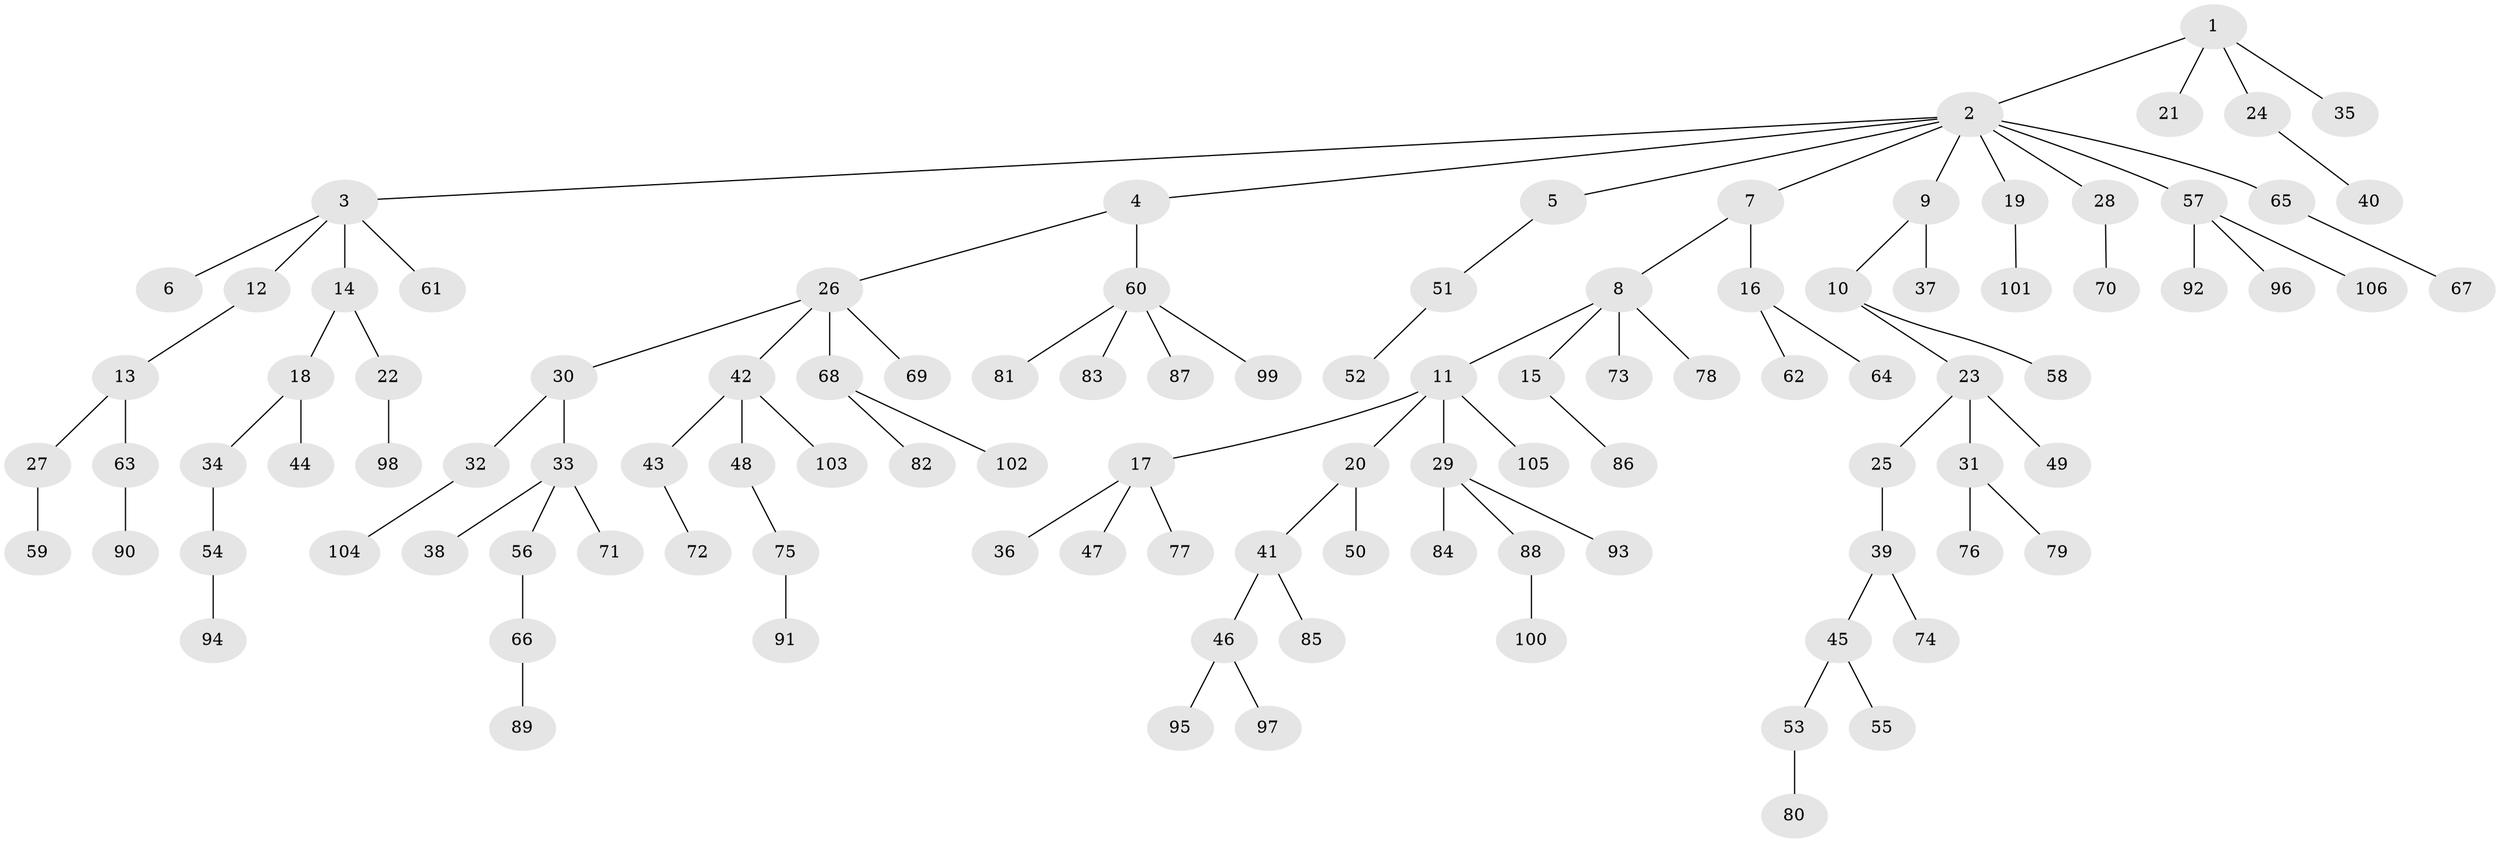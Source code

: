 // Generated by graph-tools (version 1.1) at 2025/36/03/09/25 02:36:56]
// undirected, 106 vertices, 105 edges
graph export_dot {
graph [start="1"]
  node [color=gray90,style=filled];
  1;
  2;
  3;
  4;
  5;
  6;
  7;
  8;
  9;
  10;
  11;
  12;
  13;
  14;
  15;
  16;
  17;
  18;
  19;
  20;
  21;
  22;
  23;
  24;
  25;
  26;
  27;
  28;
  29;
  30;
  31;
  32;
  33;
  34;
  35;
  36;
  37;
  38;
  39;
  40;
  41;
  42;
  43;
  44;
  45;
  46;
  47;
  48;
  49;
  50;
  51;
  52;
  53;
  54;
  55;
  56;
  57;
  58;
  59;
  60;
  61;
  62;
  63;
  64;
  65;
  66;
  67;
  68;
  69;
  70;
  71;
  72;
  73;
  74;
  75;
  76;
  77;
  78;
  79;
  80;
  81;
  82;
  83;
  84;
  85;
  86;
  87;
  88;
  89;
  90;
  91;
  92;
  93;
  94;
  95;
  96;
  97;
  98;
  99;
  100;
  101;
  102;
  103;
  104;
  105;
  106;
  1 -- 2;
  1 -- 21;
  1 -- 24;
  1 -- 35;
  2 -- 3;
  2 -- 4;
  2 -- 5;
  2 -- 7;
  2 -- 9;
  2 -- 19;
  2 -- 28;
  2 -- 57;
  2 -- 65;
  3 -- 6;
  3 -- 12;
  3 -- 14;
  3 -- 61;
  4 -- 26;
  4 -- 60;
  5 -- 51;
  7 -- 8;
  7 -- 16;
  8 -- 11;
  8 -- 15;
  8 -- 73;
  8 -- 78;
  9 -- 10;
  9 -- 37;
  10 -- 23;
  10 -- 58;
  11 -- 17;
  11 -- 20;
  11 -- 29;
  11 -- 105;
  12 -- 13;
  13 -- 27;
  13 -- 63;
  14 -- 18;
  14 -- 22;
  15 -- 86;
  16 -- 62;
  16 -- 64;
  17 -- 36;
  17 -- 47;
  17 -- 77;
  18 -- 34;
  18 -- 44;
  19 -- 101;
  20 -- 41;
  20 -- 50;
  22 -- 98;
  23 -- 25;
  23 -- 31;
  23 -- 49;
  24 -- 40;
  25 -- 39;
  26 -- 30;
  26 -- 42;
  26 -- 68;
  26 -- 69;
  27 -- 59;
  28 -- 70;
  29 -- 84;
  29 -- 88;
  29 -- 93;
  30 -- 32;
  30 -- 33;
  31 -- 76;
  31 -- 79;
  32 -- 104;
  33 -- 38;
  33 -- 56;
  33 -- 71;
  34 -- 54;
  39 -- 45;
  39 -- 74;
  41 -- 46;
  41 -- 85;
  42 -- 43;
  42 -- 48;
  42 -- 103;
  43 -- 72;
  45 -- 53;
  45 -- 55;
  46 -- 95;
  46 -- 97;
  48 -- 75;
  51 -- 52;
  53 -- 80;
  54 -- 94;
  56 -- 66;
  57 -- 92;
  57 -- 96;
  57 -- 106;
  60 -- 81;
  60 -- 83;
  60 -- 87;
  60 -- 99;
  63 -- 90;
  65 -- 67;
  66 -- 89;
  68 -- 82;
  68 -- 102;
  75 -- 91;
  88 -- 100;
}
